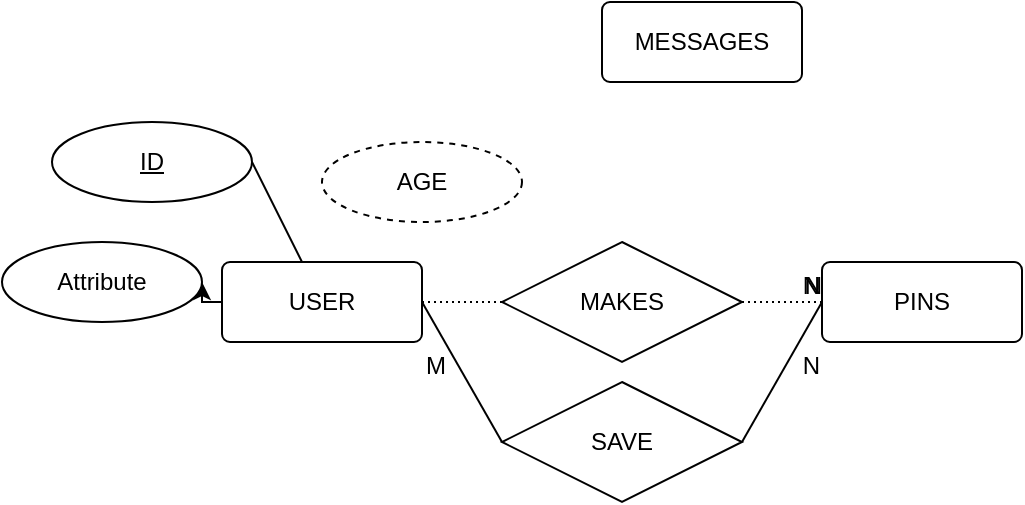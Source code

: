 <mxfile version="15.7.0" type="github">
  <diagram id="R2lEEEUBdFMjLlhIrx00" name="Page-1">
    <mxGraphModel dx="1303" dy="788" grid="1" gridSize="10" guides="1" tooltips="1" connect="1" arrows="1" fold="1" page="1" pageScale="1" pageWidth="850" pageHeight="1100" math="0" shadow="0" extFonts="Permanent Marker^https://fonts.googleapis.com/css?family=Permanent+Marker">
      <root>
        <mxCell id="0" />
        <mxCell id="1" parent="0" />
        <mxCell id="i4WCTxMJBartO7POtLtT-11" style="edgeStyle=orthogonalEdgeStyle;rounded=0;orthogonalLoop=1;jettySize=auto;html=1;exitX=0;exitY=0.5;exitDx=0;exitDy=0;entryX=1;entryY=0.5;entryDx=0;entryDy=0;" edge="1" parent="1" source="i4WCTxMJBartO7POtLtT-1" target="i4WCTxMJBartO7POtLtT-10">
          <mxGeometry relative="1" as="geometry" />
        </mxCell>
        <mxCell id="i4WCTxMJBartO7POtLtT-1" value="USER" style="rounded=1;arcSize=10;whiteSpace=wrap;html=1;align=center;" vertex="1" parent="1">
          <mxGeometry x="410" y="760" width="100" height="40" as="geometry" />
        </mxCell>
        <mxCell id="i4WCTxMJBartO7POtLtT-2" value="ID" style="ellipse;whiteSpace=wrap;html=1;align=center;fontStyle=4;" vertex="1" parent="1">
          <mxGeometry x="325" y="690" width="100" height="40" as="geometry" />
        </mxCell>
        <mxCell id="i4WCTxMJBartO7POtLtT-6" value="" style="endArrow=none;html=1;rounded=0;exitX=1;exitY=0.5;exitDx=0;exitDy=0;" edge="1" parent="1" source="i4WCTxMJBartO7POtLtT-2" target="i4WCTxMJBartO7POtLtT-1">
          <mxGeometry relative="1" as="geometry">
            <mxPoint x="380" y="780" as="sourcePoint" />
            <mxPoint x="540" y="780" as="targetPoint" />
          </mxGeometry>
        </mxCell>
        <mxCell id="i4WCTxMJBartO7POtLtT-7" value="AGE" style="ellipse;whiteSpace=wrap;html=1;align=center;dashed=1;" vertex="1" parent="1">
          <mxGeometry x="460" y="700" width="100" height="40" as="geometry" />
        </mxCell>
        <mxCell id="i4WCTxMJBartO7POtLtT-9" value="PINS" style="rounded=1;arcSize=10;whiteSpace=wrap;html=1;align=center;" vertex="1" parent="1">
          <mxGeometry x="710" y="760" width="100" height="40" as="geometry" />
        </mxCell>
        <mxCell id="i4WCTxMJBartO7POtLtT-10" value="Attribute" style="ellipse;whiteSpace=wrap;html=1;align=center;" vertex="1" parent="1">
          <mxGeometry x="300" y="750" width="100" height="40" as="geometry" />
        </mxCell>
        <mxCell id="i4WCTxMJBartO7POtLtT-22" value="" style="endArrow=none;html=1;rounded=0;dashed=1;dashPattern=1 2;exitX=1;exitY=0.5;exitDx=0;exitDy=0;startArrow=none;" edge="1" parent="1" source="i4WCTxMJBartO7POtLtT-17" target="i4WCTxMJBartO7POtLtT-9">
          <mxGeometry relative="1" as="geometry">
            <mxPoint x="460" y="840" as="sourcePoint" />
            <mxPoint x="620" y="840" as="targetPoint" />
          </mxGeometry>
        </mxCell>
        <mxCell id="i4WCTxMJBartO7POtLtT-23" value="N" style="resizable=0;html=1;align=right;verticalAlign=bottom;" connectable="0" vertex="1" parent="i4WCTxMJBartO7POtLtT-22">
          <mxGeometry x="1" relative="1" as="geometry" />
        </mxCell>
        <mxCell id="i4WCTxMJBartO7POtLtT-17" value="MAKES" style="shape=rhombus;perimeter=rhombusPerimeter;whiteSpace=wrap;html=1;align=center;" vertex="1" parent="1">
          <mxGeometry x="550" y="750" width="120" height="60" as="geometry" />
        </mxCell>
        <mxCell id="i4WCTxMJBartO7POtLtT-24" value="" style="endArrow=none;html=1;rounded=0;dashed=1;dashPattern=1 2;exitX=1;exitY=0.5;exitDx=0;exitDy=0;" edge="1" parent="1" source="i4WCTxMJBartO7POtLtT-1" target="i4WCTxMJBartO7POtLtT-17">
          <mxGeometry relative="1" as="geometry">
            <mxPoint x="510" y="780" as="sourcePoint" />
            <mxPoint x="700" y="780" as="targetPoint" />
          </mxGeometry>
        </mxCell>
        <mxCell id="i4WCTxMJBartO7POtLtT-27" value="" style="endArrow=none;html=1;rounded=0;exitX=1;exitY=0.5;exitDx=0;exitDy=0;entryX=0;entryY=0.5;entryDx=0;entryDy=0;startArrow=none;" edge="1" parent="1" source="i4WCTxMJBartO7POtLtT-26" target="i4WCTxMJBartO7POtLtT-9">
          <mxGeometry relative="1" as="geometry">
            <mxPoint x="460" y="840" as="sourcePoint" />
            <mxPoint x="620" y="840" as="targetPoint" />
            <Array as="points" />
          </mxGeometry>
        </mxCell>
        <mxCell id="i4WCTxMJBartO7POtLtT-29" value="N" style="resizable=0;html=1;align=right;verticalAlign=bottom;" connectable="0" vertex="1" parent="i4WCTxMJBartO7POtLtT-27">
          <mxGeometry x="1" relative="1" as="geometry" />
        </mxCell>
        <mxCell id="i4WCTxMJBartO7POtLtT-39" value="N" style="resizable=0;html=1;align=right;verticalAlign=bottom;" connectable="0" vertex="1" parent="i4WCTxMJBartO7POtLtT-27">
          <mxGeometry x="1" relative="1" as="geometry">
            <mxPoint y="40" as="offset" />
          </mxGeometry>
        </mxCell>
        <mxCell id="i4WCTxMJBartO7POtLtT-26" value="SAVE" style="shape=rhombus;perimeter=rhombusPerimeter;whiteSpace=wrap;html=1;align=center;" vertex="1" parent="1">
          <mxGeometry x="550" y="820" width="120" height="60" as="geometry" />
        </mxCell>
        <mxCell id="i4WCTxMJBartO7POtLtT-36" value="" style="endArrow=none;html=1;rounded=0;exitX=1;exitY=0.5;exitDx=0;exitDy=0;entryX=0;entryY=0.5;entryDx=0;entryDy=0;" edge="1" parent="1" source="i4WCTxMJBartO7POtLtT-1" target="i4WCTxMJBartO7POtLtT-26">
          <mxGeometry relative="1" as="geometry">
            <mxPoint x="510" y="780" as="sourcePoint" />
            <mxPoint x="710" y="780" as="targetPoint" />
            <Array as="points" />
          </mxGeometry>
        </mxCell>
        <mxCell id="i4WCTxMJBartO7POtLtT-37" value="M" style="resizable=0;html=1;align=left;verticalAlign=bottom;" connectable="0" vertex="1" parent="i4WCTxMJBartO7POtLtT-36">
          <mxGeometry x="-1" relative="1" as="geometry">
            <mxPoint y="40" as="offset" />
          </mxGeometry>
        </mxCell>
        <mxCell id="i4WCTxMJBartO7POtLtT-40" value="MESSAGES" style="rounded=1;arcSize=10;whiteSpace=wrap;html=1;align=center;" vertex="1" parent="1">
          <mxGeometry x="600" y="630" width="100" height="40" as="geometry" />
        </mxCell>
      </root>
    </mxGraphModel>
  </diagram>
</mxfile>
